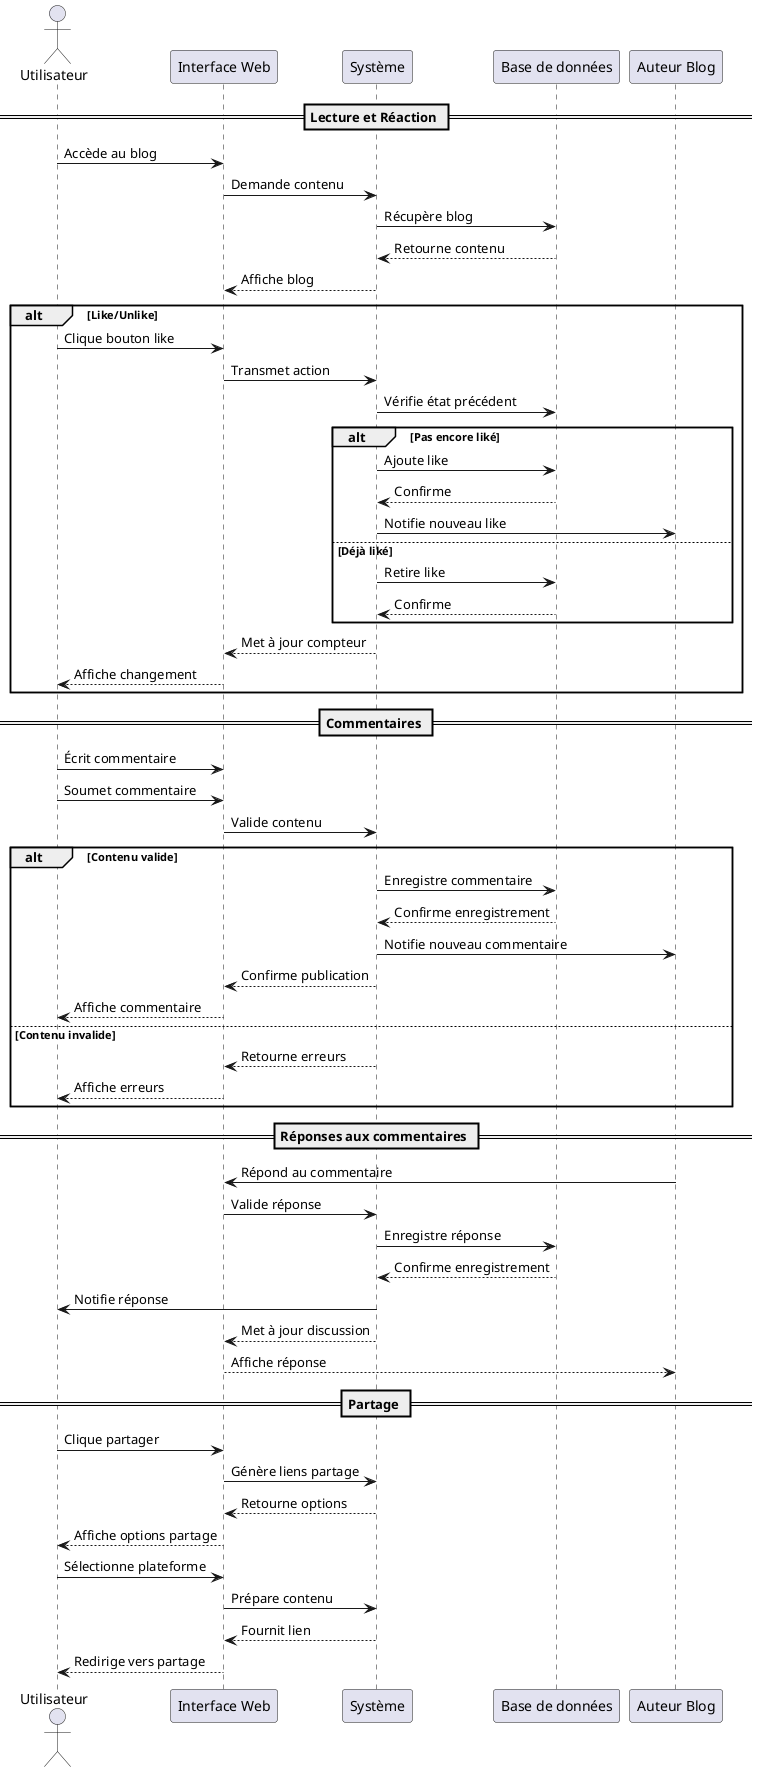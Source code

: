 @startuml Sequence Diagram - Blog Interaction

actor "Utilisateur" as User
participant "Interface Web" as UI
participant "Système" as System
participant "Base de données" as DB
participant "Auteur Blog" as Author

== Lecture et Réaction ==

User -> UI: Accède au blog
UI -> System: Demande contenu
System -> DB: Récupère blog
DB --> System: Retourne contenu
System --> UI: Affiche blog

alt Like/Unlike
    User -> UI: Clique bouton like
    UI -> System: Transmet action
    System -> DB: Vérifie état précédent
    
    alt Pas encore liké
        System -> DB: Ajoute like
        DB --> System: Confirme
        System -> Author: Notifie nouveau like
    else Déjà liké
        System -> DB: Retire like
        DB --> System: Confirme
    end
    
    System --> UI: Met à jour compteur
    UI --> User: Affiche changement
end

== Commentaires ==

User -> UI: Écrit commentaire
User -> UI: Soumet commentaire
UI -> System: Valide contenu

alt Contenu valide
    System -> DB: Enregistre commentaire
    DB --> System: Confirme enregistrement
    System -> Author: Notifie nouveau commentaire
    System --> UI: Confirme publication
    UI --> User: Affiche commentaire
else Contenu invalide
    System --> UI: Retourne erreurs
    UI --> User: Affiche erreurs
end

== Réponses aux commentaires ==

Author -> UI: Répond au commentaire
UI -> System: Valide réponse
System -> DB: Enregistre réponse
DB --> System: Confirme enregistrement
System -> User: Notifie réponse
System --> UI: Met à jour discussion
UI --> Author: Affiche réponse

== Partage ==

User -> UI: Clique partager
UI -> System: Génère liens partage
System --> UI: Retourne options
UI --> User: Affiche options partage

User -> UI: Sélectionne plateforme
UI -> System: Prépare contenu
System --> UI: Fournit lien
UI --> User: Redirige vers partage

@enduml
